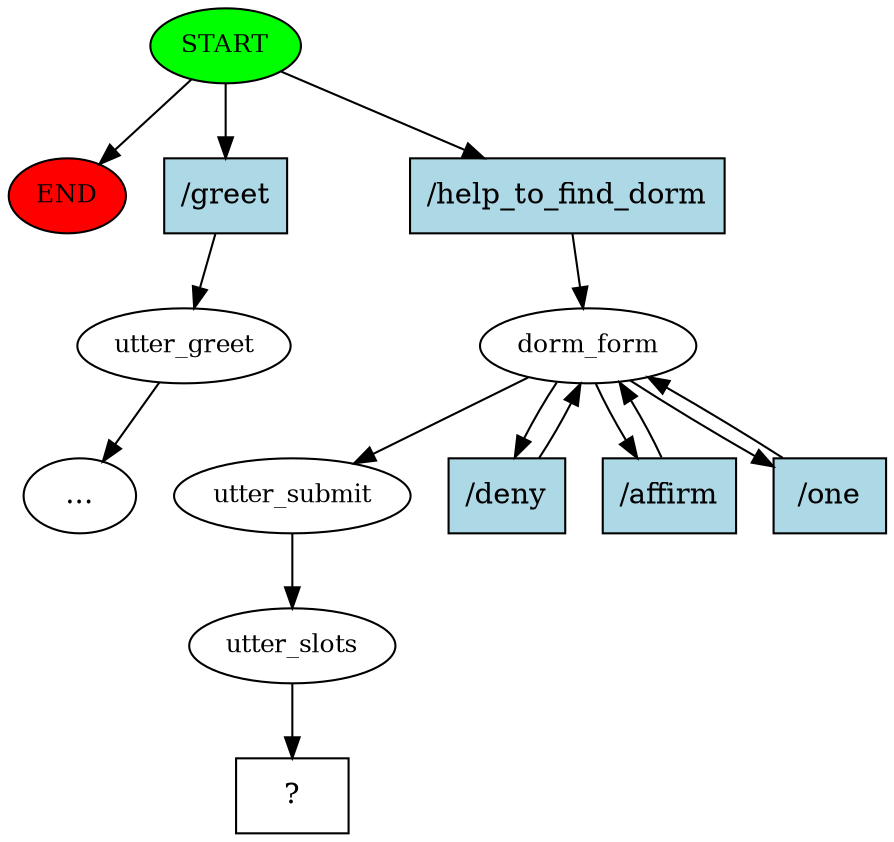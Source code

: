 digraph  {
0 [class="start active", fillcolor=green, fontsize=12, label=START, style=filled];
"-1" [class=end, fillcolor=red, fontsize=12, label=END, style=filled];
1 [class="", fontsize=12, label=utter_greet];
"-5" [class=ellipsis, label="..."];
4 [class=active, fontsize=12, label=dorm_form];
9 [class=active, fontsize=12, label=utter_submit];
10 [class=active, fontsize=12, label=utter_slots];
11 [class="intent dashed active", label="  ?  ", shape=rect];
12 [class=intent, fillcolor=lightblue, label="/greet", shape=rect, style=filled];
13 [class="intent active", fillcolor=lightblue, label="/help_to_find_dorm", shape=rect, style=filled];
14 [class="intent active", fillcolor=lightblue, label="/deny", shape=rect, style=filled];
15 [class="intent active", fillcolor=lightblue, label="/affirm", shape=rect, style=filled];
16 [class="intent active", fillcolor=lightblue, label="/one", shape=rect, style=filled];
0 -> "-1"  [class="", key=NONE, label=""];
0 -> 12  [class="", key=0];
0 -> 13  [class=active, key=0];
1 -> "-5"  [class="", key=NONE, label=""];
4 -> 9  [class=active, key=NONE, label=""];
4 -> 14  [class=active, key=0];
4 -> 15  [class=active, key=0];
4 -> 16  [class=active, key=0];
9 -> 10  [class=active, key=NONE, label=""];
10 -> 11  [class=active, key=NONE, label=""];
12 -> 1  [class="", key=0];
13 -> 4  [class=active, key=0];
14 -> 4  [class=active, key=0];
15 -> 4  [class=active, key=0];
16 -> 4  [class=active, key=0];
}
